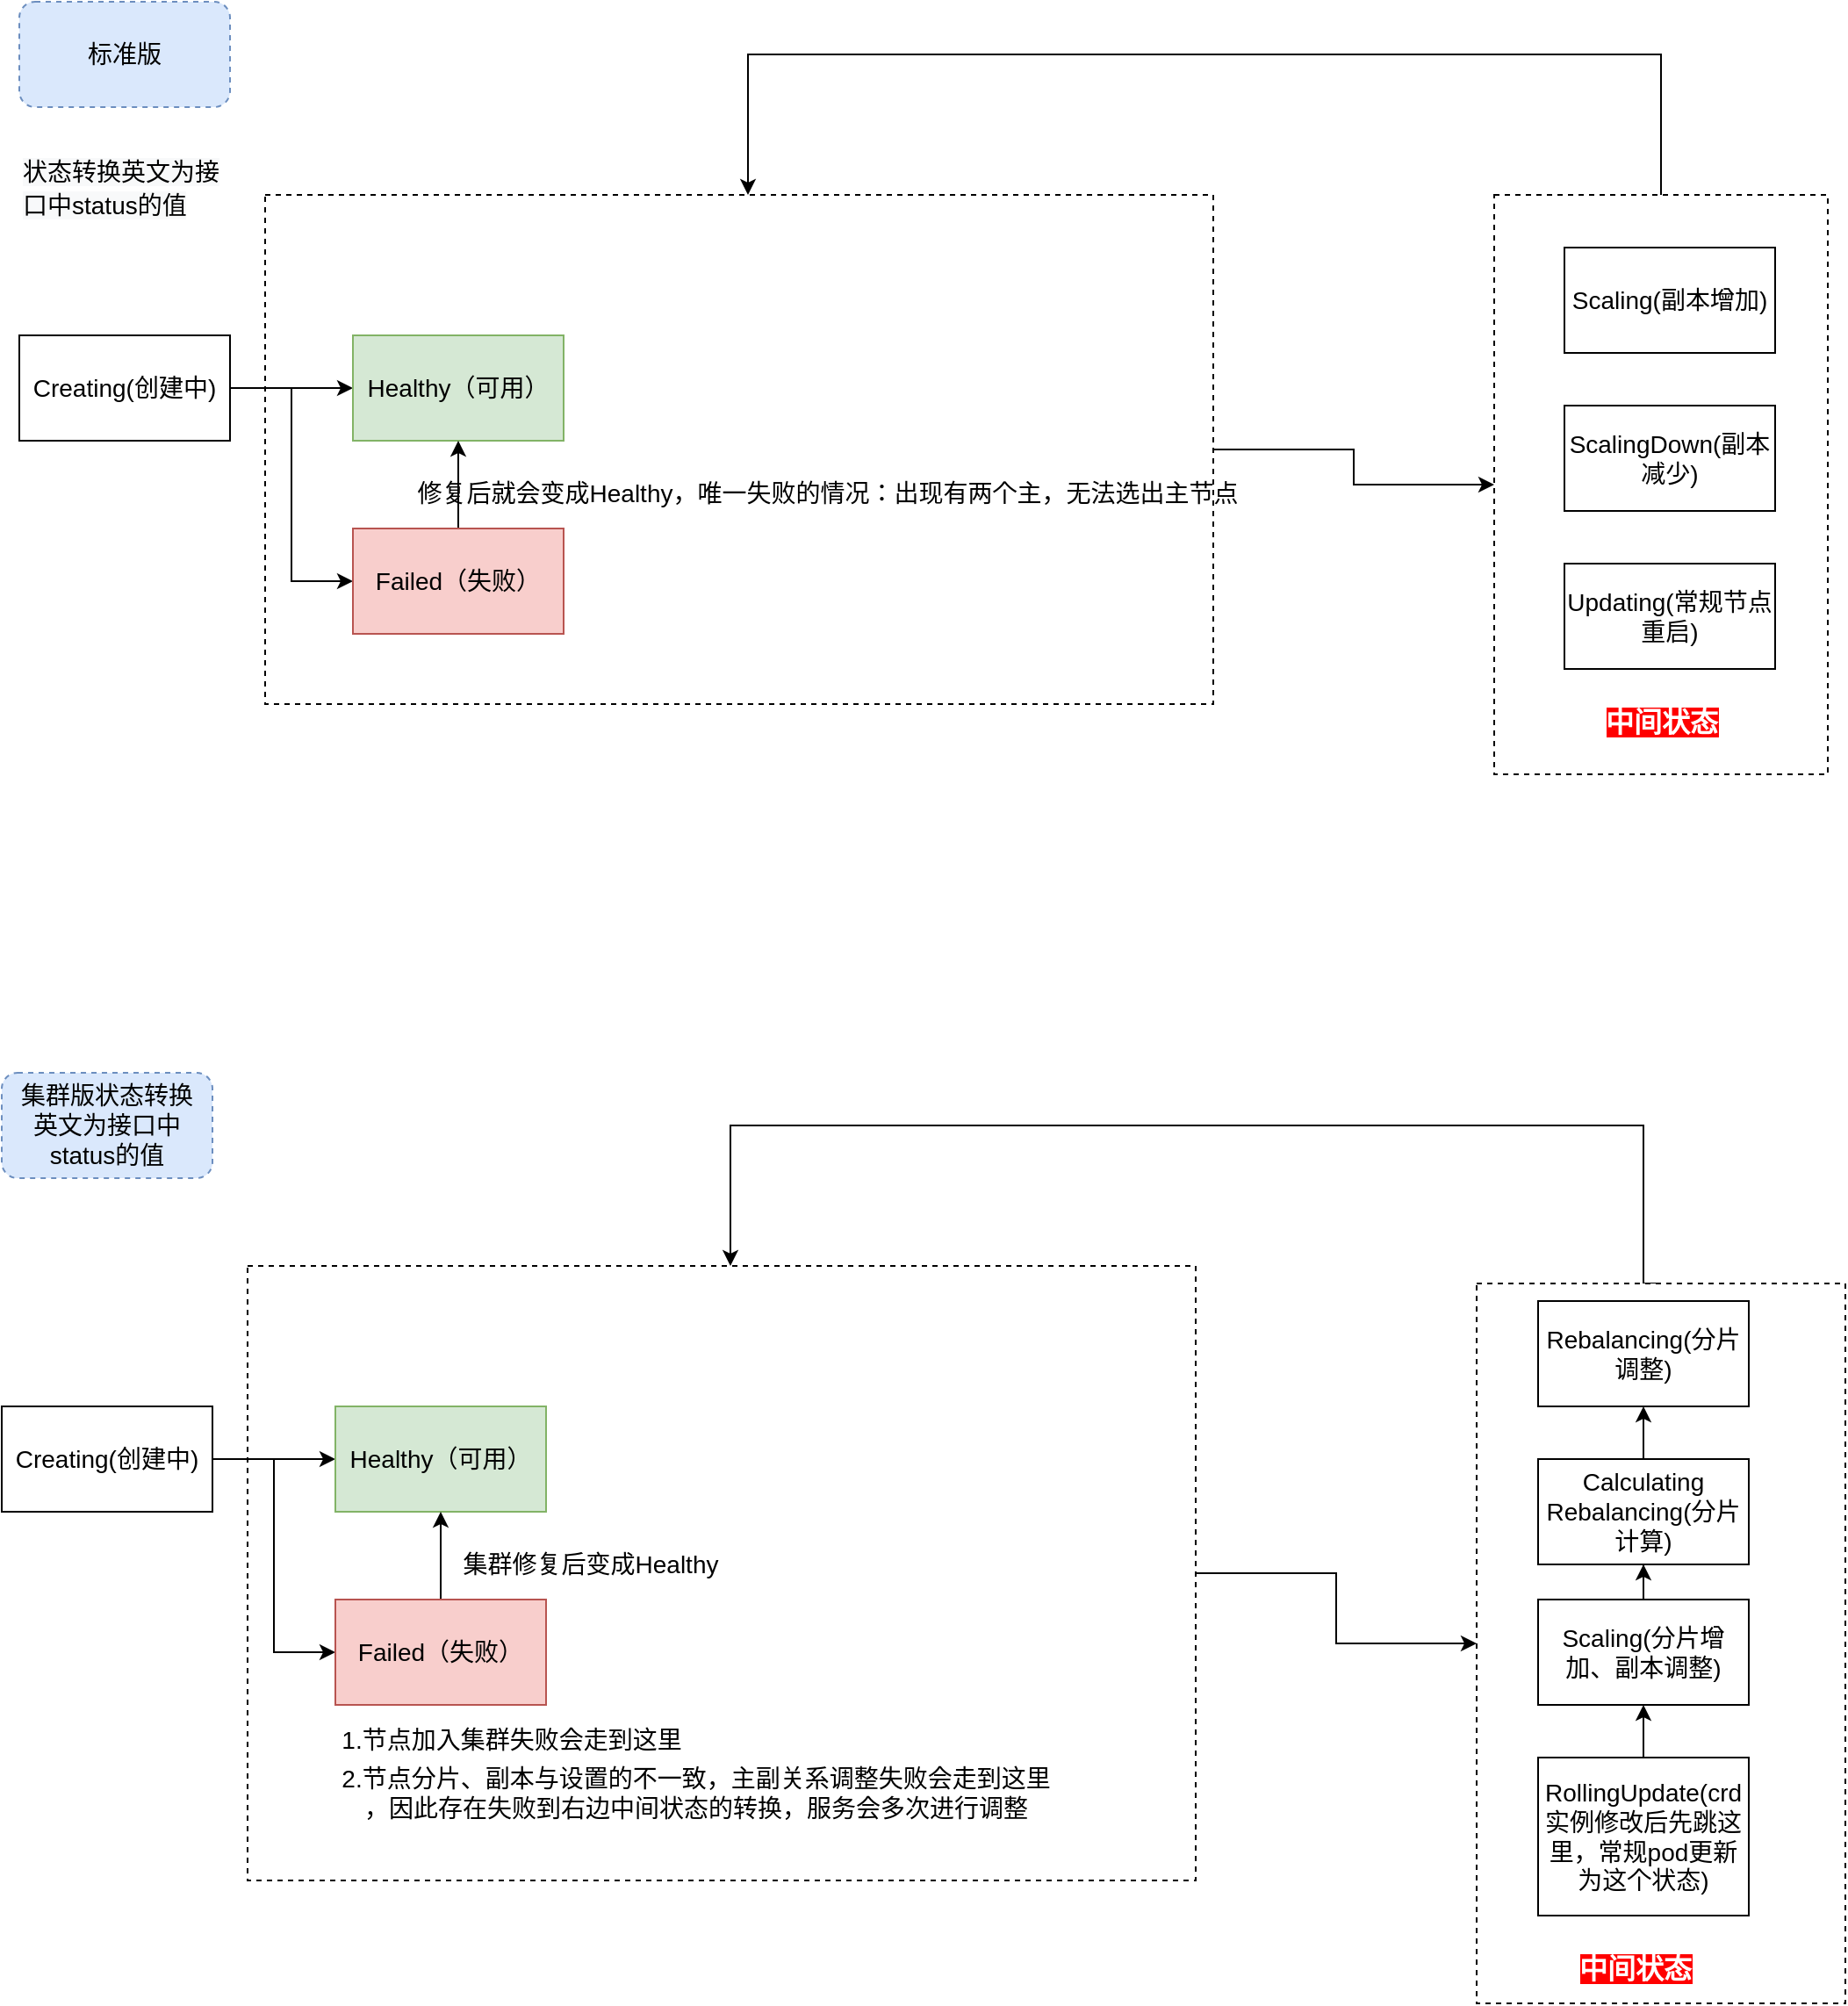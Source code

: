 <mxfile version="16.1.2" type="github">
  <diagram id="45r2YLanDA78DfzZ4tow" name="第 1 页">
    <mxGraphModel dx="1237" dy="690" grid="1" gridSize="10" guides="1" tooltips="1" connect="1" arrows="1" fold="1" page="1" pageScale="1" pageWidth="2336" pageHeight="1654" math="0" shadow="0">
      <root>
        <mxCell id="0" />
        <mxCell id="1" parent="0" />
        <mxCell id="iW9RcpAypNcfmbrvbA0N-21" style="edgeStyle=orthogonalEdgeStyle;rounded=0;orthogonalLoop=1;jettySize=auto;html=1;entryX=0;entryY=0.5;entryDx=0;entryDy=0;fontSize=14;" edge="1" parent="1" source="iW9RcpAypNcfmbrvbA0N-20" target="iW9RcpAypNcfmbrvbA0N-16">
          <mxGeometry relative="1" as="geometry" />
        </mxCell>
        <mxCell id="iW9RcpAypNcfmbrvbA0N-20" value="" style="whiteSpace=wrap;html=1;dashed=1;fontSize=14;" vertex="1" parent="1">
          <mxGeometry x="200" y="150" width="540" height="290" as="geometry" />
        </mxCell>
        <mxCell id="iW9RcpAypNcfmbrvbA0N-23" style="edgeStyle=orthogonalEdgeStyle;rounded=0;orthogonalLoop=1;jettySize=auto;html=1;exitX=0.5;exitY=0;exitDx=0;exitDy=0;fontSize=14;" edge="1" parent="1" source="iW9RcpAypNcfmbrvbA0N-16" target="iW9RcpAypNcfmbrvbA0N-20">
          <mxGeometry relative="1" as="geometry">
            <Array as="points">
              <mxPoint x="995" y="70" />
              <mxPoint x="475" y="70" />
            </Array>
          </mxGeometry>
        </mxCell>
        <mxCell id="iW9RcpAypNcfmbrvbA0N-16" value="" style="whiteSpace=wrap;html=1;dashed=1;fontSize=14;" vertex="1" parent="1">
          <mxGeometry x="900" y="150" width="190" height="330" as="geometry" />
        </mxCell>
        <mxCell id="iW9RcpAypNcfmbrvbA0N-2" value="Creating(创建中)" style="whiteSpace=wrap;html=1;rounded=0;fontSize=14;" vertex="1" parent="1">
          <mxGeometry x="60" y="230" width="120" height="60" as="geometry" />
        </mxCell>
        <mxCell id="iW9RcpAypNcfmbrvbA0N-7" value="" style="edgeStyle=orthogonalEdgeStyle;rounded=0;orthogonalLoop=1;jettySize=auto;html=1;exitX=1;exitY=0.5;exitDx=0;exitDy=0;fontSize=14;" edge="1" parent="1" source="iW9RcpAypNcfmbrvbA0N-2" target="iW9RcpAypNcfmbrvbA0N-6">
          <mxGeometry relative="1" as="geometry" />
        </mxCell>
        <mxCell id="iW9RcpAypNcfmbrvbA0N-13" style="edgeStyle=orthogonalEdgeStyle;rounded=0;orthogonalLoop=1;jettySize=auto;html=1;entryX=0;entryY=0.5;entryDx=0;entryDy=0;fontSize=14;" edge="1" parent="1" source="iW9RcpAypNcfmbrvbA0N-2" target="iW9RcpAypNcfmbrvbA0N-8">
          <mxGeometry relative="1" as="geometry" />
        </mxCell>
        <mxCell id="iW9RcpAypNcfmbrvbA0N-4" value="Scaling(副本增加)" style="whiteSpace=wrap;html=1;rounded=0;fontSize=14;" vertex="1" parent="1">
          <mxGeometry x="940" y="180" width="120" height="60" as="geometry" />
        </mxCell>
        <mxCell id="iW9RcpAypNcfmbrvbA0N-6" value="Healthy（可用）" style="whiteSpace=wrap;html=1;rounded=0;fillColor=#d5e8d4;strokeColor=#82b366;fontSize=14;" vertex="1" parent="1">
          <mxGeometry x="250" y="230" width="120" height="60" as="geometry" />
        </mxCell>
        <mxCell id="iW9RcpAypNcfmbrvbA0N-14" value="" style="edgeStyle=orthogonalEdgeStyle;rounded=0;orthogonalLoop=1;jettySize=auto;html=1;fontSize=14;" edge="1" parent="1" source="iW9RcpAypNcfmbrvbA0N-8" target="iW9RcpAypNcfmbrvbA0N-6">
          <mxGeometry relative="1" as="geometry" />
        </mxCell>
        <mxCell id="iW9RcpAypNcfmbrvbA0N-8" value="Failed（失败）" style="whiteSpace=wrap;html=1;rounded=0;fillColor=#f8cecc;strokeColor=#b85450;fontSize=14;" vertex="1" parent="1">
          <mxGeometry x="250" y="340" width="120" height="60" as="geometry" />
        </mxCell>
        <mxCell id="iW9RcpAypNcfmbrvbA0N-9" value="ScalingDown(副本减少)" style="whiteSpace=wrap;html=1;rounded=0;fontSize=14;" vertex="1" parent="1">
          <mxGeometry x="940" y="270" width="120" height="60" as="geometry" />
        </mxCell>
        <mxCell id="iW9RcpAypNcfmbrvbA0N-12" value="Updating(常规节点重启)" style="whiteSpace=wrap;html=1;rounded=0;fontSize=14;" vertex="1" parent="1">
          <mxGeometry x="940" y="360" width="120" height="60" as="geometry" />
        </mxCell>
        <mxCell id="iW9RcpAypNcfmbrvbA0N-15" value="修复后就会变成Healthy，唯一失败的情况：出现有两个主，无法选出主节点" style="text;html=1;resizable=0;autosize=1;align=center;verticalAlign=middle;points=[];fillColor=none;strokeColor=none;rounded=0;fontSize=14;" vertex="1" parent="1">
          <mxGeometry x="280" y="310" width="480" height="20" as="geometry" />
        </mxCell>
        <mxCell id="iW9RcpAypNcfmbrvbA0N-25" value="标准版" style="rounded=1;whiteSpace=wrap;html=1;dashed=1;fillColor=#dae8fc;strokeColor=#6c8ebf;fontSize=14;" vertex="1" parent="1">
          <mxGeometry x="60" y="40" width="120" height="60" as="geometry" />
        </mxCell>
        <mxCell id="iW9RcpAypNcfmbrvbA0N-26" style="edgeStyle=orthogonalEdgeStyle;rounded=0;orthogonalLoop=1;jettySize=auto;html=1;entryX=0;entryY=0.5;entryDx=0;entryDy=0;fontSize=14;" edge="1" parent="1" source="iW9RcpAypNcfmbrvbA0N-27" target="iW9RcpAypNcfmbrvbA0N-29">
          <mxGeometry relative="1" as="geometry" />
        </mxCell>
        <mxCell id="iW9RcpAypNcfmbrvbA0N-27" value="" style="whiteSpace=wrap;html=1;dashed=1;fontSize=14;" vertex="1" parent="1">
          <mxGeometry x="190" y="760" width="540" height="350" as="geometry" />
        </mxCell>
        <mxCell id="iW9RcpAypNcfmbrvbA0N-28" style="edgeStyle=orthogonalEdgeStyle;rounded=0;orthogonalLoop=1;jettySize=auto;html=1;exitX=0.5;exitY=0;exitDx=0;exitDy=0;fontSize=14;" edge="1" parent="1" source="iW9RcpAypNcfmbrvbA0N-29" target="iW9RcpAypNcfmbrvbA0N-27">
          <mxGeometry relative="1" as="geometry">
            <Array as="points">
              <mxPoint x="985" y="680" />
              <mxPoint x="465" y="680" />
            </Array>
          </mxGeometry>
        </mxCell>
        <mxCell id="iW9RcpAypNcfmbrvbA0N-29" value="" style="whiteSpace=wrap;html=1;dashed=1;fontSize=14;" vertex="1" parent="1">
          <mxGeometry x="890" y="770" width="210" height="410" as="geometry" />
        </mxCell>
        <mxCell id="iW9RcpAypNcfmbrvbA0N-30" value="Creating(创建中)" style="whiteSpace=wrap;html=1;rounded=0;fontSize=14;" vertex="1" parent="1">
          <mxGeometry x="50" y="840" width="120" height="60" as="geometry" />
        </mxCell>
        <mxCell id="iW9RcpAypNcfmbrvbA0N-31" value="" style="edgeStyle=orthogonalEdgeStyle;rounded=0;orthogonalLoop=1;jettySize=auto;html=1;exitX=1;exitY=0.5;exitDx=0;exitDy=0;fontSize=14;" edge="1" parent="1" source="iW9RcpAypNcfmbrvbA0N-30" target="iW9RcpAypNcfmbrvbA0N-34">
          <mxGeometry relative="1" as="geometry" />
        </mxCell>
        <mxCell id="iW9RcpAypNcfmbrvbA0N-32" style="edgeStyle=orthogonalEdgeStyle;rounded=0;orthogonalLoop=1;jettySize=auto;html=1;entryX=0;entryY=0.5;entryDx=0;entryDy=0;fontSize=14;" edge="1" parent="1" source="iW9RcpAypNcfmbrvbA0N-30" target="iW9RcpAypNcfmbrvbA0N-36">
          <mxGeometry relative="1" as="geometry" />
        </mxCell>
        <mxCell id="iW9RcpAypNcfmbrvbA0N-33" value="Rebalancing(分片调整)" style="whiteSpace=wrap;html=1;rounded=0;fontSize=14;" vertex="1" parent="1">
          <mxGeometry x="925" y="780" width="120" height="60" as="geometry" />
        </mxCell>
        <mxCell id="iW9RcpAypNcfmbrvbA0N-34" value="Healthy（可用）" style="whiteSpace=wrap;html=1;rounded=0;fillColor=#d5e8d4;strokeColor=#82b366;fontSize=14;" vertex="1" parent="1">
          <mxGeometry x="240" y="840" width="120" height="60" as="geometry" />
        </mxCell>
        <mxCell id="iW9RcpAypNcfmbrvbA0N-35" value="" style="edgeStyle=orthogonalEdgeStyle;rounded=0;orthogonalLoop=1;jettySize=auto;html=1;fontSize=14;" edge="1" parent="1" source="iW9RcpAypNcfmbrvbA0N-36" target="iW9RcpAypNcfmbrvbA0N-34">
          <mxGeometry relative="1" as="geometry" />
        </mxCell>
        <mxCell id="iW9RcpAypNcfmbrvbA0N-36" value="Failed（失败）" style="whiteSpace=wrap;html=1;rounded=0;fillColor=#f8cecc;strokeColor=#b85450;fontSize=14;" vertex="1" parent="1">
          <mxGeometry x="240" y="950" width="120" height="60" as="geometry" />
        </mxCell>
        <mxCell id="iW9RcpAypNcfmbrvbA0N-46" style="edgeStyle=orthogonalEdgeStyle;rounded=0;orthogonalLoop=1;jettySize=auto;html=1;entryX=0.5;entryY=1;entryDx=0;entryDy=0;fontSize=14;" edge="1" parent="1" source="iW9RcpAypNcfmbrvbA0N-37" target="iW9RcpAypNcfmbrvbA0N-42">
          <mxGeometry relative="1" as="geometry" />
        </mxCell>
        <mxCell id="iW9RcpAypNcfmbrvbA0N-37" value="Scaling(分片增加、副本调整)" style="whiteSpace=wrap;html=1;rounded=0;fontSize=14;" vertex="1" parent="1">
          <mxGeometry x="925" y="950" width="120" height="60" as="geometry" />
        </mxCell>
        <mxCell id="iW9RcpAypNcfmbrvbA0N-45" style="edgeStyle=orthogonalEdgeStyle;rounded=0;orthogonalLoop=1;jettySize=auto;html=1;fontSize=14;" edge="1" parent="1" source="iW9RcpAypNcfmbrvbA0N-38" target="iW9RcpAypNcfmbrvbA0N-37">
          <mxGeometry relative="1" as="geometry" />
        </mxCell>
        <mxCell id="iW9RcpAypNcfmbrvbA0N-38" value="RollingUpdate(crd实例修改后先跳这里，常规pod更新为这个状态)" style="whiteSpace=wrap;html=1;rounded=0;fontSize=14;" vertex="1" parent="1">
          <mxGeometry x="925" y="1040" width="120" height="90" as="geometry" />
        </mxCell>
        <mxCell id="iW9RcpAypNcfmbrvbA0N-39" value="集群修复后变成Healthy" style="text;html=1;resizable=0;autosize=1;align=center;verticalAlign=middle;points=[];fillColor=none;strokeColor=none;rounded=0;fontSize=14;" vertex="1" parent="1">
          <mxGeometry x="305" y="920" width="160" height="20" as="geometry" />
        </mxCell>
        <mxCell id="iW9RcpAypNcfmbrvbA0N-40" value="集群版状态转换&lt;br style=&quot;font-size: 14px;&quot;&gt;英文为接口中status的值" style="rounded=1;whiteSpace=wrap;html=1;dashed=1;fillColor=#dae8fc;strokeColor=#6c8ebf;fontSize=14;" vertex="1" parent="1">
          <mxGeometry x="50" y="650" width="120" height="60" as="geometry" />
        </mxCell>
        <mxCell id="iW9RcpAypNcfmbrvbA0N-43" value="" style="edgeStyle=orthogonalEdgeStyle;rounded=0;orthogonalLoop=1;jettySize=auto;html=1;fontSize=14;" edge="1" parent="1" source="iW9RcpAypNcfmbrvbA0N-42" target="iW9RcpAypNcfmbrvbA0N-33">
          <mxGeometry relative="1" as="geometry" />
        </mxCell>
        <mxCell id="iW9RcpAypNcfmbrvbA0N-42" value="Calculating Rebalancing(分片计算)" style="whiteSpace=wrap;html=1;rounded=0;fontSize=14;" vertex="1" parent="1">
          <mxGeometry x="925" y="870" width="120" height="60" as="geometry" />
        </mxCell>
        <mxCell id="iW9RcpAypNcfmbrvbA0N-47" value="1.节点加入集群失败会走到这里" style="text;html=1;resizable=0;autosize=1;align=center;verticalAlign=middle;points=[];fillColor=none;strokeColor=none;rounded=0;fontSize=14;" vertex="1" parent="1">
          <mxGeometry x="235" y="1020" width="210" height="20" as="geometry" />
        </mxCell>
        <mxCell id="iW9RcpAypNcfmbrvbA0N-48" value="2.节点分片、副本与设置的不一致，主副关系调整失败会走到这里&lt;br&gt;，因此存在失败到右边中间状态的转换，服务会多次进行调整" style="text;html=1;resizable=0;autosize=1;align=center;verticalAlign=middle;points=[];fillColor=none;strokeColor=none;rounded=0;fontSize=14;" vertex="1" parent="1">
          <mxGeometry x="235" y="1040" width="420" height="40" as="geometry" />
        </mxCell>
        <mxCell id="iW9RcpAypNcfmbrvbA0N-52" value="&lt;font size=&quot;1&quot;&gt;&lt;b style=&quot;font-size: 16px ; background-color: rgb(255 , 0 , 0)&quot;&gt;中间状态&lt;/b&gt;&lt;/font&gt;" style="text;html=1;resizable=0;autosize=1;align=center;verticalAlign=middle;points=[];fillColor=none;strokeColor=none;rounded=0;dashed=1;fontSize=14;fontColor=#FFFFFF;" vertex="1" parent="1">
          <mxGeometry x="940" y="1150" width="80" height="20" as="geometry" />
        </mxCell>
        <mxCell id="iW9RcpAypNcfmbrvbA0N-53" value="&lt;font size=&quot;1&quot;&gt;&lt;b style=&quot;font-size: 16px ; background-color: rgb(255 , 0 , 0)&quot;&gt;中间状态&lt;/b&gt;&lt;/font&gt;" style="text;html=1;resizable=0;autosize=1;align=center;verticalAlign=middle;points=[];fillColor=none;strokeColor=none;rounded=0;dashed=1;fontSize=14;fontColor=#FFFFFF;" vertex="1" parent="1">
          <mxGeometry x="955" y="440" width="80" height="20" as="geometry" />
        </mxCell>
        <mxCell id="iW9RcpAypNcfmbrvbA0N-54" value="&lt;span style=&quot;color: rgb(0 , 0 , 0) ; font-family: &amp;#34;helvetica&amp;#34; ; font-size: 14px ; font-style: normal ; font-weight: 400 ; letter-spacing: normal ; text-align: center ; text-indent: 0px ; text-transform: none ; word-spacing: 0px ; background-color: rgb(248 , 249 , 250) ; display: inline ; float: none&quot;&gt;状态转换&lt;/span&gt;&lt;span style=&quot;color: rgb(0 , 0 , 0) ; font-family: &amp;#34;helvetica&amp;#34; ; font-size: 14px ; font-style: normal ; font-weight: 400 ; letter-spacing: normal ; text-align: center ; text-indent: 0px ; text-transform: none ; word-spacing: 0px ; background-color: rgb(248 , 249 , 250) ; display: inline ; float: none&quot;&gt;英文为接口中status的值&lt;/span&gt;" style="text;whiteSpace=wrap;html=1;fontSize=16;fontColor=#FFFFFF;" vertex="1" parent="1">
          <mxGeometry x="60" y="120" width="120" height="70" as="geometry" />
        </mxCell>
      </root>
    </mxGraphModel>
  </diagram>
</mxfile>
